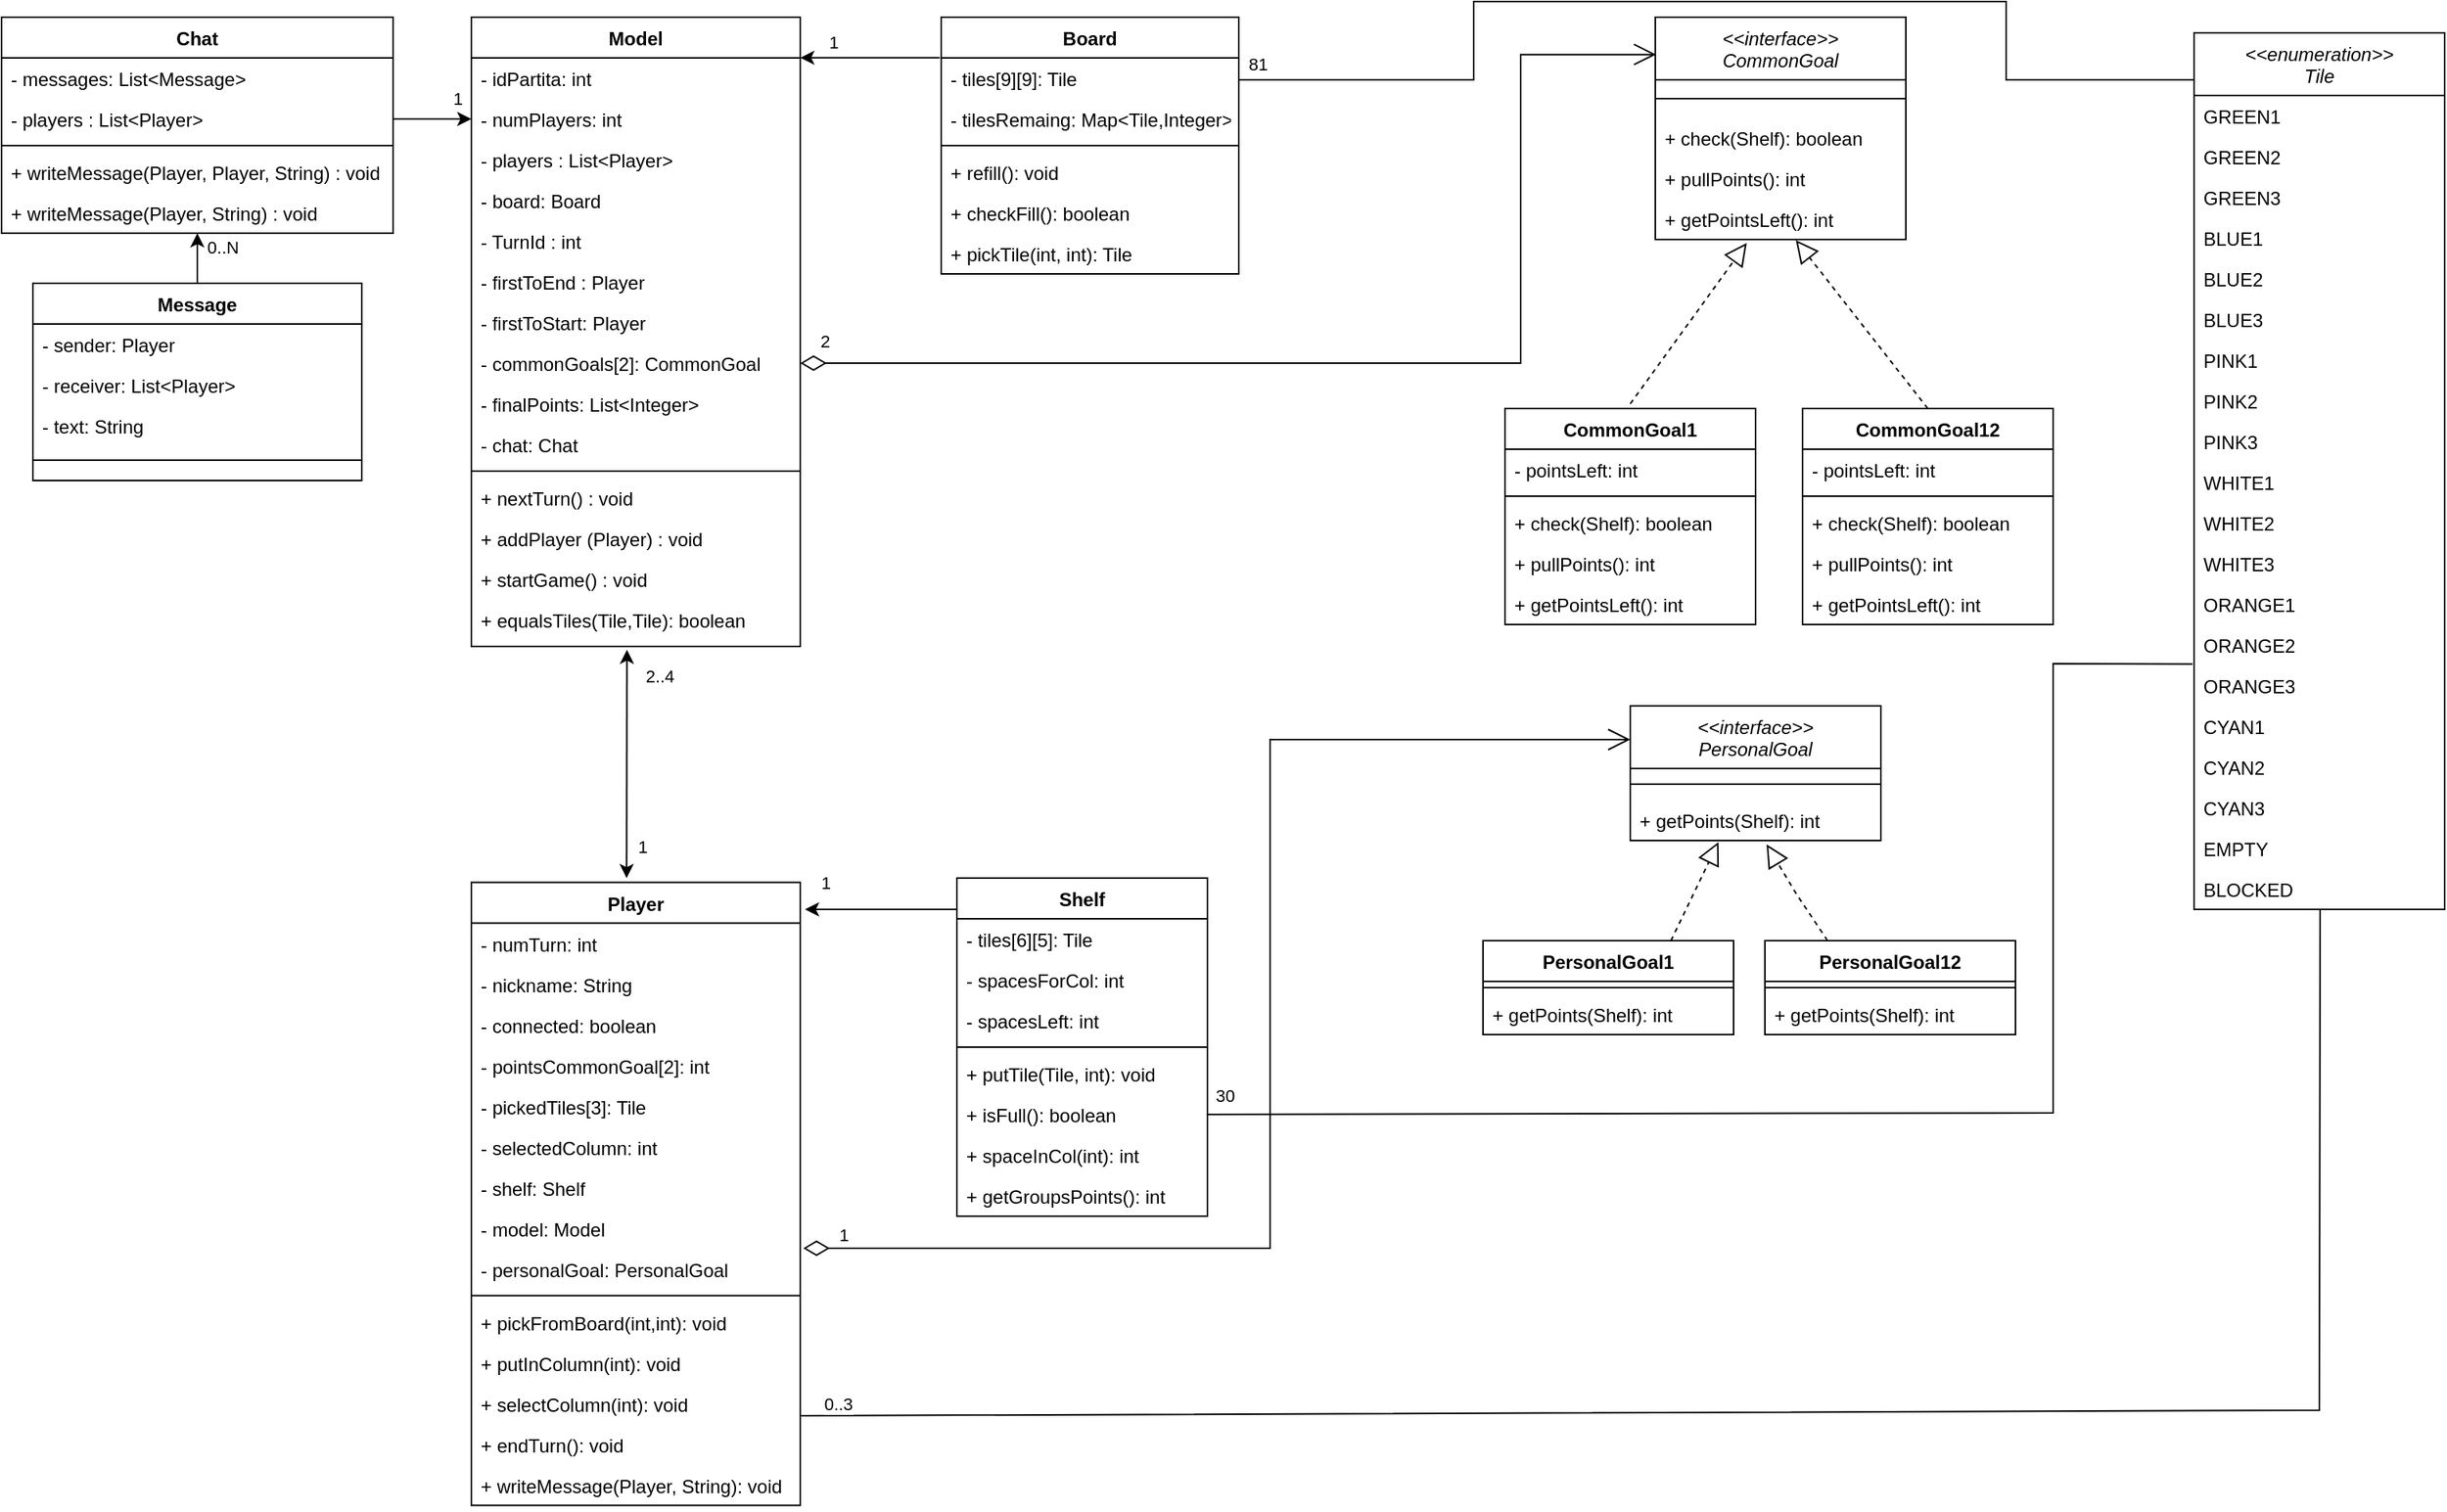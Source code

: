 <mxfile version="21.0.6" type="google"><diagram id="C5RBs43oDa-KdzZeNtuy" name="Page-1"><mxGraphModel grid="1" page="1" gridSize="10" guides="1" tooltips="1" connect="1" arrows="1" fold="1" pageScale="1" pageWidth="583" pageHeight="827" math="0" shadow="0"><root><mxCell id="WIyWlLk6GJQsqaUBKTNV-0"/><mxCell id="WIyWlLk6GJQsqaUBKTNV-1" parent="WIyWlLk6GJQsqaUBKTNV-0"/><mxCell id="UWJiNNdN70AS-o2rG8F8-38" value="Model" style="swimlane;fontStyle=1;align=center;verticalAlign=top;childLayout=stackLayout;horizontal=1;startSize=26;horizontalStack=0;resizeParent=1;resizeParentMax=0;resizeLast=0;collapsible=1;marginBottom=0;" vertex="1" parent="WIyWlLk6GJQsqaUBKTNV-1"><mxGeometry x="20" y="40" width="210" height="402" as="geometry"/></mxCell><mxCell id="18G3RsU9iTLbcf2INUXE-13" value="- idPartita: int" style="text;strokeColor=none;fillColor=none;align=left;verticalAlign=top;spacingLeft=4;spacingRight=4;overflow=hidden;rotatable=0;points=[[0,0.5],[1,0.5]];portConstraint=eastwest;" vertex="1" parent="UWJiNNdN70AS-o2rG8F8-38"><mxGeometry y="26" width="210" height="26" as="geometry"/></mxCell><mxCell id="lMX_KvVGxbXyDX82zufX-8" value="- numPlayers: int&#10;" style="text;strokeColor=none;fillColor=none;align=left;verticalAlign=top;spacingLeft=4;spacingRight=4;overflow=hidden;rotatable=0;points=[[0,0.5],[1,0.5]];portConstraint=eastwest;" vertex="1" parent="UWJiNNdN70AS-o2rG8F8-38"><mxGeometry y="52" width="210" height="26" as="geometry"/></mxCell><mxCell id="UWJiNNdN70AS-o2rG8F8-39" value="- players : List&lt;Player&gt;" style="text;strokeColor=none;fillColor=none;align=left;verticalAlign=top;spacingLeft=4;spacingRight=4;overflow=hidden;rotatable=0;points=[[0,0.5],[1,0.5]];portConstraint=eastwest;" vertex="1" parent="UWJiNNdN70AS-o2rG8F8-38"><mxGeometry y="78" width="210" height="26" as="geometry"/></mxCell><mxCell id="UWJiNNdN70AS-o2rG8F8-44" value="- board: Board" style="text;strokeColor=none;fillColor=none;align=left;verticalAlign=top;spacingLeft=4;spacingRight=4;overflow=hidden;rotatable=0;points=[[0,0.5],[1,0.5]];portConstraint=eastwest;" vertex="1" parent="UWJiNNdN70AS-o2rG8F8-38"><mxGeometry y="104" width="210" height="26" as="geometry"/></mxCell><mxCell id="lMX_KvVGxbXyDX82zufX-7" value="- TurnId : int" style="text;strokeColor=none;fillColor=none;align=left;verticalAlign=top;spacingLeft=4;spacingRight=4;overflow=hidden;rotatable=0;points=[[0,0.5],[1,0.5]];portConstraint=eastwest;" vertex="1" parent="UWJiNNdN70AS-o2rG8F8-38"><mxGeometry y="130" width="210" height="26" as="geometry"/></mxCell><mxCell id="UWJiNNdN70AS-o2rG8F8-47" value="- firstToEnd : Player" style="text;strokeColor=none;fillColor=none;align=left;verticalAlign=top;spacingLeft=4;spacingRight=4;overflow=hidden;rotatable=0;points=[[0,0.5],[1,0.5]];portConstraint=eastwest;" vertex="1" parent="UWJiNNdN70AS-o2rG8F8-38"><mxGeometry y="156" width="210" height="26" as="geometry"/></mxCell><mxCell id="lMX_KvVGxbXyDX82zufX-12" value="- firstToStart: Player" style="text;strokeColor=none;fillColor=none;align=left;verticalAlign=top;spacingLeft=4;spacingRight=4;overflow=hidden;rotatable=0;points=[[0,0.5],[1,0.5]];portConstraint=eastwest;" vertex="1" parent="UWJiNNdN70AS-o2rG8F8-38"><mxGeometry y="182" width="210" height="26" as="geometry"/></mxCell><mxCell id="UWJiNNdN70AS-o2rG8F8-45" value="- commonGoals[2]: CommonGoal" style="text;strokeColor=none;fillColor=none;align=left;verticalAlign=top;spacingLeft=4;spacingRight=4;overflow=hidden;rotatable=0;points=[[0,0.5],[1,0.5]];portConstraint=eastwest;" vertex="1" parent="UWJiNNdN70AS-o2rG8F8-38"><mxGeometry y="208" width="210" height="26" as="geometry"/></mxCell><mxCell id="UWJiNNdN70AS-o2rG8F8-46" value="- finalPoints: List&lt;Integer&gt;" style="text;strokeColor=none;fillColor=none;align=left;verticalAlign=top;spacingLeft=4;spacingRight=4;overflow=hidden;rotatable=0;points=[[0,0.5],[1,0.5]];portConstraint=eastwest;" vertex="1" parent="UWJiNNdN70AS-o2rG8F8-38"><mxGeometry y="234" width="210" height="26" as="geometry"/></mxCell><mxCell id="18G3RsU9iTLbcf2INUXE-4" value="- chat: Chat" style="text;strokeColor=none;fillColor=none;align=left;verticalAlign=top;spacingLeft=4;spacingRight=4;overflow=hidden;rotatable=0;points=[[0,0.5],[1,0.5]];portConstraint=eastwest;" vertex="1" parent="UWJiNNdN70AS-o2rG8F8-38"><mxGeometry y="260" width="210" height="26" as="geometry"/></mxCell><mxCell id="UWJiNNdN70AS-o2rG8F8-40" value="" style="line;strokeWidth=1;fillColor=none;align=left;verticalAlign=middle;spacingTop=-1;spacingLeft=3;spacingRight=3;rotatable=0;labelPosition=right;points=[];portConstraint=eastwest;strokeColor=inherit;" vertex="1" parent="UWJiNNdN70AS-o2rG8F8-38"><mxGeometry y="286" width="210" height="8" as="geometry"/></mxCell><mxCell id="lMX_KvVGxbXyDX82zufX-11" value="+ nextTurn() : void" style="text;strokeColor=none;fillColor=none;align=left;verticalAlign=top;spacingLeft=4;spacingRight=4;overflow=hidden;rotatable=0;points=[[0,0.5],[1,0.5]];portConstraint=eastwest;" vertex="1" parent="UWJiNNdN70AS-o2rG8F8-38"><mxGeometry y="294" width="210" height="26" as="geometry"/></mxCell><mxCell id="lMX_KvVGxbXyDX82zufX-13" value="+ addPlayer (Player) : void" style="text;strokeColor=none;fillColor=none;align=left;verticalAlign=top;spacingLeft=4;spacingRight=4;overflow=hidden;rotatable=0;points=[[0,0.5],[1,0.5]];portConstraint=eastwest;" vertex="1" parent="UWJiNNdN70AS-o2rG8F8-38"><mxGeometry y="320" width="210" height="26" as="geometry"/></mxCell><mxCell id="UWJiNNdN70AS-o2rG8F8-49" value="+ startGame() : void" style="text;strokeColor=none;fillColor=none;align=left;verticalAlign=top;spacingLeft=4;spacingRight=4;overflow=hidden;rotatable=0;points=[[0,0.5],[1,0.5]];portConstraint=eastwest;" vertex="1" parent="UWJiNNdN70AS-o2rG8F8-38"><mxGeometry y="346" width="210" height="26" as="geometry"/></mxCell><mxCell id="UWoFdpPRqKxkvHjYMAbd-14" value="+ equalsTiles(Tile,Tile): boolean" style="text;strokeColor=none;fillColor=none;align=left;verticalAlign=top;spacingLeft=4;spacingRight=4;overflow=hidden;rotatable=0;points=[[0,0.5],[1,0.5]];portConstraint=eastwest;" vertex="1" parent="UWJiNNdN70AS-o2rG8F8-38"><mxGeometry y="372" width="210" height="30" as="geometry"/></mxCell><mxCell id="UWJiNNdN70AS-o2rG8F8-50" value="&lt;&lt;interface&gt;&gt;&#10;CommonGoal" style="swimlane;fontStyle=2;align=center;verticalAlign=top;childLayout=stackLayout;horizontal=1;startSize=40;horizontalStack=0;resizeParent=1;resizeParentMax=0;resizeLast=0;collapsible=1;marginBottom=0;" vertex="1" parent="WIyWlLk6GJQsqaUBKTNV-1"><mxGeometry x="775.96" y="40" width="160" height="142" as="geometry"><mxRectangle x="240" y="20" width="110" height="40" as="alternateBounds"/></mxGeometry></mxCell><mxCell id="UWJiNNdN70AS-o2rG8F8-52" value="" style="line;strokeWidth=1;fillColor=none;align=left;verticalAlign=middle;spacingTop=-1;spacingLeft=3;spacingRight=3;rotatable=0;labelPosition=right;points=[];portConstraint=eastwest;strokeColor=inherit;" vertex="1" parent="UWJiNNdN70AS-o2rG8F8-50"><mxGeometry y="40" width="160" height="24" as="geometry"/></mxCell><mxCell id="UWJiNNdN70AS-o2rG8F8-53" value="+ check(Shelf): boolean" style="text;strokeColor=none;fillColor=none;align=left;verticalAlign=top;spacingLeft=4;spacingRight=4;overflow=hidden;rotatable=0;points=[[0,0.5],[1,0.5]];portConstraint=eastwest;" vertex="1" parent="UWJiNNdN70AS-o2rG8F8-50"><mxGeometry y="64" width="160" height="26" as="geometry"/></mxCell><mxCell id="UWoFdpPRqKxkvHjYMAbd-9" value="+ pullPoints(): int " style="text;strokeColor=none;fillColor=none;align=left;verticalAlign=top;spacingLeft=4;spacingRight=4;overflow=hidden;rotatable=0;points=[[0,0.5],[1,0.5]];portConstraint=eastwest;" vertex="1" parent="UWJiNNdN70AS-o2rG8F8-50"><mxGeometry y="90" width="160" height="26" as="geometry"/></mxCell><mxCell id="UWJiNNdN70AS-o2rG8F8-65" value="+ getPointsLeft(): int " style="text;strokeColor=none;fillColor=none;align=left;verticalAlign=top;spacingLeft=4;spacingRight=4;overflow=hidden;rotatable=0;points=[[0,0.5],[1,0.5]];portConstraint=eastwest;" vertex="1" parent="UWJiNNdN70AS-o2rG8F8-50"><mxGeometry y="116" width="160" height="26" as="geometry"/></mxCell><mxCell id="UWJiNNdN70AS-o2rG8F8-67" value="Board" style="swimlane;fontStyle=1;align=center;verticalAlign=top;childLayout=stackLayout;horizontal=1;startSize=26;horizontalStack=0;resizeParent=1;resizeParentMax=0;resizeLast=0;collapsible=1;marginBottom=0;" vertex="1" parent="WIyWlLk6GJQsqaUBKTNV-1"><mxGeometry x="320" y="40" width="190" height="164" as="geometry"/></mxCell><mxCell id="UWJiNNdN70AS-o2rG8F8-68" value="- tiles[9][9]: Tile" style="text;strokeColor=none;fillColor=none;align=left;verticalAlign=top;spacingLeft=4;spacingRight=4;overflow=hidden;rotatable=0;points=[[0,0.5],[1,0.5]];portConstraint=eastwest;" vertex="1" parent="UWJiNNdN70AS-o2rG8F8-67"><mxGeometry y="26" width="190" height="26" as="geometry"/></mxCell><mxCell id="UWJiNNdN70AS-o2rG8F8-71" value="- tilesRemaing: Map&lt;Tile,Integer&gt;" style="text;strokeColor=none;fillColor=none;align=left;verticalAlign=top;spacingLeft=4;spacingRight=4;overflow=hidden;rotatable=0;points=[[0,0.5],[1,0.5]];portConstraint=eastwest;" vertex="1" parent="UWJiNNdN70AS-o2rG8F8-67"><mxGeometry y="52" width="190" height="26" as="geometry"/></mxCell><mxCell id="UWJiNNdN70AS-o2rG8F8-69" value="" style="line;strokeWidth=1;fillColor=none;align=left;verticalAlign=middle;spacingTop=-1;spacingLeft=3;spacingRight=3;rotatable=0;labelPosition=right;points=[];portConstraint=eastwest;strokeColor=inherit;" vertex="1" parent="UWJiNNdN70AS-o2rG8F8-67"><mxGeometry y="78" width="190" height="8" as="geometry"/></mxCell><mxCell id="UWJiNNdN70AS-o2rG8F8-70" value="+ refill(): void" style="text;strokeColor=none;fillColor=none;align=left;verticalAlign=top;spacingLeft=4;spacingRight=4;overflow=hidden;rotatable=0;points=[[0,0.5],[1,0.5]];portConstraint=eastwest;" vertex="1" parent="UWJiNNdN70AS-o2rG8F8-67"><mxGeometry y="86" width="190" height="26" as="geometry"/></mxCell><mxCell id="UWJiNNdN70AS-o2rG8F8-72" value="+ checkFill(): boolean" style="text;strokeColor=none;fillColor=none;align=left;verticalAlign=top;spacingLeft=4;spacingRight=4;overflow=hidden;rotatable=0;points=[[0,0.5],[1,0.5]];portConstraint=eastwest;" vertex="1" parent="UWJiNNdN70AS-o2rG8F8-67"><mxGeometry y="112" width="190" height="26" as="geometry"/></mxCell><mxCell id="UWJiNNdN70AS-o2rG8F8-74" value="+ pickTile(int, int): Tile" style="text;strokeColor=none;fillColor=none;align=left;verticalAlign=top;spacingLeft=4;spacingRight=4;overflow=hidden;rotatable=0;points=[[0,0.5],[1,0.5]];portConstraint=eastwest;" vertex="1" parent="UWJiNNdN70AS-o2rG8F8-67"><mxGeometry y="138" width="190" height="26" as="geometry"/></mxCell><mxCell id="UWJiNNdN70AS-o2rG8F8-76" value="Shelf" style="swimlane;fontStyle=1;align=center;verticalAlign=top;childLayout=stackLayout;horizontal=1;startSize=26;horizontalStack=0;resizeParent=1;resizeParentMax=0;resizeLast=0;collapsible=1;marginBottom=0;" vertex="1" parent="WIyWlLk6GJQsqaUBKTNV-1"><mxGeometry x="330" y="590" width="160" height="216" as="geometry"/></mxCell><mxCell id="UWJiNNdN70AS-o2rG8F8-77" value="- tiles[6][5]: Tile" style="text;strokeColor=none;fillColor=none;align=left;verticalAlign=top;spacingLeft=4;spacingRight=4;overflow=hidden;rotatable=0;points=[[0,0.5],[1,0.5]];portConstraint=eastwest;" vertex="1" parent="UWJiNNdN70AS-o2rG8F8-76"><mxGeometry y="26" width="160" height="26" as="geometry"/></mxCell><mxCell id="UWJiNNdN70AS-o2rG8F8-78" value="- spacesForCol: int" style="text;strokeColor=none;fillColor=none;align=left;verticalAlign=top;spacingLeft=4;spacingRight=4;overflow=hidden;rotatable=0;points=[[0,0.5],[1,0.5]];portConstraint=eastwest;" vertex="1" parent="UWJiNNdN70AS-o2rG8F8-76"><mxGeometry y="52" width="160" height="26" as="geometry"/></mxCell><mxCell id="UWJiNNdN70AS-o2rG8F8-84" value="- spacesLeft: int" style="text;strokeColor=none;fillColor=none;align=left;verticalAlign=top;spacingLeft=4;spacingRight=4;overflow=hidden;rotatable=0;points=[[0,0.5],[1,0.5]];portConstraint=eastwest;" vertex="1" parent="UWJiNNdN70AS-o2rG8F8-76"><mxGeometry y="78" width="160" height="26" as="geometry"/></mxCell><mxCell id="UWJiNNdN70AS-o2rG8F8-79" value="" style="line;strokeWidth=1;fillColor=none;align=left;verticalAlign=middle;spacingTop=-1;spacingLeft=3;spacingRight=3;rotatable=0;labelPosition=right;points=[];portConstraint=eastwest;strokeColor=inherit;" vertex="1" parent="UWJiNNdN70AS-o2rG8F8-76"><mxGeometry y="104" width="160" height="8" as="geometry"/></mxCell><mxCell id="UWJiNNdN70AS-o2rG8F8-80" value="+ putTile(Tile, int): void" style="text;strokeColor=none;fillColor=none;align=left;verticalAlign=top;spacingLeft=4;spacingRight=4;overflow=hidden;rotatable=0;points=[[0,0.5],[1,0.5]];portConstraint=eastwest;" vertex="1" parent="UWJiNNdN70AS-o2rG8F8-76"><mxGeometry y="112" width="160" height="26" as="geometry"/></mxCell><mxCell id="UWJiNNdN70AS-o2rG8F8-81" value="+ isFull(): boolean" style="text;strokeColor=none;fillColor=none;align=left;verticalAlign=top;spacingLeft=4;spacingRight=4;overflow=hidden;rotatable=0;points=[[0,0.5],[1,0.5]];portConstraint=eastwest;" vertex="1" parent="UWJiNNdN70AS-o2rG8F8-76"><mxGeometry y="138" width="160" height="26" as="geometry"/></mxCell><mxCell id="UWJiNNdN70AS-o2rG8F8-87" value="+ spaceInCol(int): int" style="text;strokeColor=none;fillColor=none;align=left;verticalAlign=top;spacingLeft=4;spacingRight=4;overflow=hidden;rotatable=0;points=[[0,0.5],[1,0.5]];portConstraint=eastwest;" vertex="1" parent="UWJiNNdN70AS-o2rG8F8-76"><mxGeometry y="164" width="160" height="26" as="geometry"/></mxCell><mxCell id="UWJiNNdN70AS-o2rG8F8-82" value="+ getGroupsPoints(): int" style="text;strokeColor=none;fillColor=none;align=left;verticalAlign=top;spacingLeft=4;spacingRight=4;overflow=hidden;rotatable=0;points=[[0,0.5],[1,0.5]];portConstraint=eastwest;" vertex="1" parent="UWJiNNdN70AS-o2rG8F8-76"><mxGeometry y="190" width="160" height="26" as="geometry"/></mxCell><mxCell id="UWJiNNdN70AS-o2rG8F8-106" value="Player" style="swimlane;fontStyle=1;align=center;verticalAlign=top;childLayout=stackLayout;horizontal=1;startSize=26;horizontalStack=0;resizeParent=1;resizeParentMax=0;resizeLast=0;collapsible=1;marginBottom=0;" vertex="1" parent="WIyWlLk6GJQsqaUBKTNV-1"><mxGeometry x="20" y="592.79" width="210" height="398" as="geometry"/></mxCell><mxCell id="n52JwKGJ7v8ZPUmFyjg8-0" value="- numTurn: int" style="text;strokeColor=none;fillColor=none;align=left;verticalAlign=top;spacingLeft=4;spacingRight=4;overflow=hidden;rotatable=0;points=[[0,0.5],[1,0.5]];portConstraint=eastwest;" vertex="1" parent="UWJiNNdN70AS-o2rG8F8-106"><mxGeometry y="26" width="210" height="26" as="geometry"/></mxCell><mxCell id="18G3RsU9iTLbcf2INUXE-14" value="- nickname: String&#10;" style="text;strokeColor=none;fillColor=none;align=left;verticalAlign=top;spacingLeft=4;spacingRight=4;overflow=hidden;rotatable=0;points=[[0,0.5],[1,0.5]];portConstraint=eastwest;" vertex="1" parent="UWJiNNdN70AS-o2rG8F8-106"><mxGeometry y="52" width="210" height="26" as="geometry"/></mxCell><mxCell id="n52JwKGJ7v8ZPUmFyjg8-1" value="- connected: boolean" style="text;strokeColor=none;fillColor=none;align=left;verticalAlign=top;spacingLeft=4;spacingRight=4;overflow=hidden;rotatable=0;points=[[0,0.5],[1,0.5]];portConstraint=eastwest;" vertex="1" parent="UWJiNNdN70AS-o2rG8F8-106"><mxGeometry y="78" width="210" height="26" as="geometry"/></mxCell><mxCell id="n52JwKGJ7v8ZPUmFyjg8-2" value="- pointsCommonGoal[2]: int" style="text;strokeColor=none;fillColor=none;align=left;verticalAlign=top;spacingLeft=4;spacingRight=4;overflow=hidden;rotatable=0;points=[[0,0.5],[1,0.5]];portConstraint=eastwest;" vertex="1" parent="UWJiNNdN70AS-o2rG8F8-106"><mxGeometry y="104" width="210" height="26" as="geometry"/></mxCell><mxCell id="n52JwKGJ7v8ZPUmFyjg8-3" value="- pickedTiles[3]: Tile" style="text;strokeColor=none;fillColor=none;align=left;verticalAlign=top;spacingLeft=4;spacingRight=4;overflow=hidden;rotatable=0;points=[[0,0.5],[1,0.5]];portConstraint=eastwest;" vertex="1" parent="UWJiNNdN70AS-o2rG8F8-106"><mxGeometry y="130" width="210" height="26" as="geometry"/></mxCell><mxCell id="n52JwKGJ7v8ZPUmFyjg8-4" value="- selectedColumn: int" style="text;strokeColor=none;fillColor=none;align=left;verticalAlign=top;spacingLeft=4;spacingRight=4;overflow=hidden;rotatable=0;points=[[0,0.5],[1,0.5]];portConstraint=eastwest;" vertex="1" parent="UWJiNNdN70AS-o2rG8F8-106"><mxGeometry y="156" width="210" height="26" as="geometry"/></mxCell><mxCell id="n52JwKGJ7v8ZPUmFyjg8-5" value="- shelf: Shelf" style="text;strokeColor=none;fillColor=none;align=left;verticalAlign=top;spacingLeft=4;spacingRight=4;overflow=hidden;rotatable=0;points=[[0,0.5],[1,0.5]];portConstraint=eastwest;" vertex="1" parent="UWJiNNdN70AS-o2rG8F8-106"><mxGeometry y="182" width="210" height="26" as="geometry"/></mxCell><mxCell id="n52JwKGJ7v8ZPUmFyjg8-6" value="- model: Model" style="text;strokeColor=none;fillColor=none;align=left;verticalAlign=top;spacingLeft=4;spacingRight=4;overflow=hidden;rotatable=0;points=[[0,0.5],[1,0.5]];portConstraint=eastwest;" vertex="1" parent="UWJiNNdN70AS-o2rG8F8-106"><mxGeometry y="208" width="210" height="26" as="geometry"/></mxCell><mxCell id="UWJiNNdN70AS-o2rG8F8-108" value="- personalGoal: PersonalGoal&#10;" style="text;strokeColor=none;fillColor=none;align=left;verticalAlign=top;spacingLeft=4;spacingRight=4;overflow=hidden;rotatable=0;points=[[0,0.5],[1,0.5]];portConstraint=eastwest;" vertex="1" parent="UWJiNNdN70AS-o2rG8F8-106"><mxGeometry y="234" width="210" height="26" as="geometry"/></mxCell><mxCell id="UWJiNNdN70AS-o2rG8F8-110" value="" style="line;strokeWidth=1;fillColor=none;align=left;verticalAlign=middle;spacingTop=-1;spacingLeft=3;spacingRight=3;rotatable=0;labelPosition=right;points=[];portConstraint=eastwest;strokeColor=inherit;" vertex="1" parent="UWJiNNdN70AS-o2rG8F8-106"><mxGeometry y="260" width="210" height="8" as="geometry"/></mxCell><mxCell id="UWJiNNdN70AS-o2rG8F8-111" value="+ pickFromBoard(int,int): void" style="text;strokeColor=none;fillColor=none;align=left;verticalAlign=top;spacingLeft=4;spacingRight=4;overflow=hidden;rotatable=0;points=[[0,0.5],[1,0.5]];portConstraint=eastwest;" vertex="1" parent="UWJiNNdN70AS-o2rG8F8-106"><mxGeometry y="268" width="210" height="26" as="geometry"/></mxCell><mxCell id="n52JwKGJ7v8ZPUmFyjg8-8" value="+ putInColumn(int): void&#10;" style="text;strokeColor=none;fillColor=none;align=left;verticalAlign=top;spacingLeft=4;spacingRight=4;overflow=hidden;rotatable=0;points=[[0,0.5],[1,0.5]];portConstraint=eastwest;" vertex="1" parent="UWJiNNdN70AS-o2rG8F8-106"><mxGeometry y="294" width="210" height="26" as="geometry"/></mxCell><mxCell id="n52JwKGJ7v8ZPUmFyjg8-7" value="+ selectColumn(int): void" style="text;strokeColor=none;fillColor=none;align=left;verticalAlign=top;spacingLeft=4;spacingRight=4;overflow=hidden;rotatable=0;points=[[0,0.5],[1,0.5]];portConstraint=eastwest;" vertex="1" parent="UWJiNNdN70AS-o2rG8F8-106"><mxGeometry y="320" width="210" height="26" as="geometry"/></mxCell><mxCell id="UWJiNNdN70AS-o2rG8F8-115" value="+ endTurn(): void" style="text;strokeColor=none;fillColor=none;align=left;verticalAlign=top;spacingLeft=4;spacingRight=4;overflow=hidden;rotatable=0;points=[[0,0.5],[1,0.5]];portConstraint=eastwest;" vertex="1" parent="UWJiNNdN70AS-o2rG8F8-106"><mxGeometry y="346" width="210" height="26" as="geometry"/></mxCell><mxCell id="2C6BPWu4GYxqdApXP_pu-28" value="+ writeMessage(Player, String): void" style="text;strokeColor=none;fillColor=none;align=left;verticalAlign=top;spacingLeft=4;spacingRight=4;overflow=hidden;rotatable=0;points=[[0,0.5],[1,0.5]];portConstraint=eastwest;" vertex="1" parent="UWJiNNdN70AS-o2rG8F8-106"><mxGeometry y="372" width="210" height="26" as="geometry"/></mxCell><mxCell id="lMX_KvVGxbXyDX82zufX-1" style="edgeStyle=orthogonalEdgeStyle;rounded=0;orthogonalLoop=1;jettySize=auto;html=1;" edge="1" parent="WIyWlLk6GJQsqaUBKTNV-1"><mxGeometry relative="1" as="geometry"><mxPoint x="350" y="370" as="targetPoint"/></mxGeometry></mxCell><mxCell id="UWoFdpPRqKxkvHjYMAbd-2" value="" style="endArrow=classic;html=1;rounded=0;" edge="1" parent="WIyWlLk6GJQsqaUBKTNV-1"><mxGeometry width="50" height="50" relative="1" as="geometry"><mxPoint x="330" y="610" as="sourcePoint"/><mxPoint x="233" y="610" as="targetPoint"/></mxGeometry></mxCell><mxCell id="2C6BPWu4GYxqdApXP_pu-6" value="1" style="edgeLabel;html=1;align=center;verticalAlign=middle;resizable=0;points=[];" connectable="0" vertex="1" parent="UWoFdpPRqKxkvHjYMAbd-2"><mxGeometry x="0.532" relative="1" as="geometry"><mxPoint x="-10" y="-17" as="offset"/></mxGeometry></mxCell><mxCell id="87p7kC-ZwNPXHFNO4gki-22" value="CommonGoal12" style="swimlane;fontStyle=1;align=center;verticalAlign=top;childLayout=stackLayout;horizontal=1;startSize=26;horizontalStack=0;resizeParent=1;resizeParentMax=0;resizeLast=0;collapsible=1;marginBottom=0;" vertex="1" parent="WIyWlLk6GJQsqaUBKTNV-1"><mxGeometry x="870" y="290" width="160" height="138" as="geometry"/></mxCell><mxCell id="87p7kC-ZwNPXHFNO4gki-41" value="- pointsLeft: int" style="text;strokeColor=none;fillColor=none;align=left;verticalAlign=top;spacingLeft=4;spacingRight=4;overflow=hidden;rotatable=0;points=[[0,0.5],[1,0.5]];portConstraint=eastwest;" vertex="1" parent="87p7kC-ZwNPXHFNO4gki-22"><mxGeometry y="26" width="160" height="26" as="geometry"/></mxCell><mxCell id="87p7kC-ZwNPXHFNO4gki-23" value="" style="line;strokeWidth=1;fillColor=none;align=left;verticalAlign=middle;spacingTop=-1;spacingLeft=3;spacingRight=3;rotatable=0;labelPosition=right;points=[];portConstraint=eastwest;strokeColor=inherit;" vertex="1" parent="87p7kC-ZwNPXHFNO4gki-22"><mxGeometry y="52" width="160" height="8" as="geometry"/></mxCell><mxCell id="UWoFdpPRqKxkvHjYMAbd-12" value="+ check(Shelf): boolean" style="text;strokeColor=none;fillColor=none;align=left;verticalAlign=top;spacingLeft=4;spacingRight=4;overflow=hidden;rotatable=0;points=[[0,0.5],[1,0.5]];portConstraint=eastwest;" vertex="1" parent="87p7kC-ZwNPXHFNO4gki-22"><mxGeometry y="60" width="160" height="26" as="geometry"/></mxCell><mxCell id="87p7kC-ZwNPXHFNO4gki-37" value="+ pullPoints(): int&amp;nbsp;" style="text;strokeColor=none;fillColor=none;align=left;verticalAlign=top;spacingLeft=4;spacingRight=4;overflow=hidden;rotatable=0;points=[[0,0.5],[1,0.5]];portConstraint=eastwest;whiteSpace=wrap;html=1;" vertex="1" parent="87p7kC-ZwNPXHFNO4gki-22"><mxGeometry y="86" width="160" height="26" as="geometry"/></mxCell><mxCell id="UWoFdpPRqKxkvHjYMAbd-13" value="+ getPointsLeft(): int " style="text;strokeColor=none;fillColor=none;align=left;verticalAlign=top;spacingLeft=4;spacingRight=4;overflow=hidden;rotatable=0;points=[[0,0.5],[1,0.5]];portConstraint=eastwest;" vertex="1" parent="87p7kC-ZwNPXHFNO4gki-22"><mxGeometry y="112" width="160" height="26" as="geometry"/></mxCell><mxCell id="UWoFdpPRqKxkvHjYMAbd-3" value="" style="endArrow=classic;startArrow=classic;html=1;rounded=0;exitX=0.472;exitY=-0.007;exitDx=0;exitDy=0;exitPerimeter=0;entryX=0.473;entryY=1.07;entryDx=0;entryDy=0;entryPerimeter=0;" edge="1" parent="WIyWlLk6GJQsqaUBKTNV-1" source="UWJiNNdN70AS-o2rG8F8-106" target="UWoFdpPRqKxkvHjYMAbd-14"><mxGeometry width="50" height="50" relative="1" as="geometry"><mxPoint x="230" y="390" as="sourcePoint"/><mxPoint x="50" y="440" as="targetPoint"/><Array as="points"/></mxGeometry></mxCell><mxCell id="2C6BPWu4GYxqdApXP_pu-4" value="2..4" style="edgeLabel;html=1;align=center;verticalAlign=middle;resizable=0;points=[];" connectable="0" vertex="1" parent="UWoFdpPRqKxkvHjYMAbd-3"><mxGeometry x="0.298" y="1" relative="1" as="geometry"><mxPoint x="21" y="-35" as="offset"/></mxGeometry></mxCell><mxCell id="2C6BPWu4GYxqdApXP_pu-5" value="1" style="edgeLabel;html=1;align=center;verticalAlign=middle;resizable=0;points=[];" connectable="0" vertex="1" parent="UWoFdpPRqKxkvHjYMAbd-3"><mxGeometry x="-0.03" relative="1" as="geometry"><mxPoint x="10" y="51" as="offset"/></mxGeometry></mxCell><mxCell id="87p7kC-ZwNPXHFNO4gki-26" value="" style="endArrow=block;dashed=1;endFill=0;endSize=12;html=1;rounded=0;entryX=0.561;entryY=1.015;entryDx=0;entryDy=0;entryPerimeter=0;exitX=0.5;exitY=0;exitDx=0;exitDy=0;" edge="1" parent="WIyWlLk6GJQsqaUBKTNV-1" source="87p7kC-ZwNPXHFNO4gki-22" target="UWJiNNdN70AS-o2rG8F8-65"><mxGeometry width="160" relative="1" as="geometry"><mxPoint x="1235.96" y="67" as="sourcePoint"/><mxPoint x="881.24" y="184.392" as="targetPoint"/><Array as="points"/></mxGeometry></mxCell><mxCell id="87p7kC-ZwNPXHFNO4gki-27" value="" style="endArrow=block;dashed=1;endFill=0;endSize=12;html=1;rounded=0;entryX=0.365;entryY=1.086;entryDx=0;entryDy=0;entryPerimeter=0;" edge="1" parent="WIyWlLk6GJQsqaUBKTNV-1" target="UWJiNNdN70AS-o2rG8F8-65"><mxGeometry width="160" relative="1" as="geometry"><mxPoint x="760" y="287" as="sourcePoint"/><mxPoint x="825.96" y="217" as="targetPoint"/><Array as="points"/></mxGeometry></mxCell><mxCell id="UWoFdpPRqKxkvHjYMAbd-7" value="" style="endArrow=classic;html=1;rounded=0;exitX=-0.005;exitY=-0.003;exitDx=0;exitDy=0;exitPerimeter=0;entryX=1;entryY=-0.003;entryDx=0;entryDy=0;entryPerimeter=0;" edge="1" parent="WIyWlLk6GJQsqaUBKTNV-1" source="UWJiNNdN70AS-o2rG8F8-68" target="18G3RsU9iTLbcf2INUXE-13"><mxGeometry width="50" height="50" relative="1" as="geometry"><mxPoint x="320" y="30" as="sourcePoint"/><mxPoint x="240" y="40" as="targetPoint"/></mxGeometry></mxCell><mxCell id="2C6BPWu4GYxqdApXP_pu-0" value="1" style="edgeLabel;html=1;align=center;verticalAlign=middle;resizable=0;points=[];" connectable="0" vertex="1" parent="UWoFdpPRqKxkvHjYMAbd-7"><mxGeometry x="-0.2" y="-4" relative="1" as="geometry"><mxPoint x="-33" y="-6" as="offset"/></mxGeometry></mxCell><mxCell id="87p7kC-ZwNPXHFNO4gki-38" value="CommonGoal1" style="swimlane;fontStyle=1;align=center;verticalAlign=top;childLayout=stackLayout;horizontal=1;startSize=26;horizontalStack=0;resizeParent=1;resizeParentMax=0;resizeLast=0;collapsible=1;marginBottom=0;" vertex="1" parent="WIyWlLk6GJQsqaUBKTNV-1"><mxGeometry x="680" y="290" width="160" height="138" as="geometry"/></mxCell><mxCell id="87p7kC-ZwNPXHFNO4gki-42" value="- pointsLeft: int" style="text;strokeColor=none;fillColor=none;align=left;verticalAlign=top;spacingLeft=4;spacingRight=4;overflow=hidden;rotatable=0;points=[[0,0.5],[1,0.5]];portConstraint=eastwest;" vertex="1" parent="87p7kC-ZwNPXHFNO4gki-38"><mxGeometry y="26" width="160" height="26" as="geometry"/></mxCell><mxCell id="87p7kC-ZwNPXHFNO4gki-39" value="" style="line;strokeWidth=1;fillColor=none;align=left;verticalAlign=middle;spacingTop=-1;spacingLeft=3;spacingRight=3;rotatable=0;labelPosition=right;points=[];portConstraint=eastwest;strokeColor=inherit;" vertex="1" parent="87p7kC-ZwNPXHFNO4gki-38"><mxGeometry y="52" width="160" height="8" as="geometry"/></mxCell><mxCell id="UWoFdpPRqKxkvHjYMAbd-10" value="+ check(Shelf): boolean" style="text;strokeColor=none;fillColor=none;align=left;verticalAlign=top;spacingLeft=4;spacingRight=4;overflow=hidden;rotatable=0;points=[[0,0.5],[1,0.5]];portConstraint=eastwest;" vertex="1" parent="87p7kC-ZwNPXHFNO4gki-38"><mxGeometry y="60" width="160" height="26" as="geometry"/></mxCell><mxCell id="87p7kC-ZwNPXHFNO4gki-40" value="+ pullPoints(): int&amp;nbsp;" style="text;strokeColor=none;fillColor=none;align=left;verticalAlign=top;spacingLeft=4;spacingRight=4;overflow=hidden;rotatable=0;points=[[0,0.5],[1,0.5]];portConstraint=eastwest;whiteSpace=wrap;html=1;" vertex="1" parent="87p7kC-ZwNPXHFNO4gki-38"><mxGeometry y="86" width="160" height="26" as="geometry"/></mxCell><mxCell id="UWoFdpPRqKxkvHjYMAbd-11" value="+ getPointsLeft(): int " style="text;strokeColor=none;fillColor=none;align=left;verticalAlign=top;spacingLeft=4;spacingRight=4;overflow=hidden;rotatable=0;points=[[0,0.5],[1,0.5]];portConstraint=eastwest;" vertex="1" parent="87p7kC-ZwNPXHFNO4gki-38"><mxGeometry y="112" width="160" height="26" as="geometry"/></mxCell><mxCell id="87p7kC-ZwNPXHFNO4gki-43" value="PersonalGoal1" style="swimlane;fontStyle=1;align=center;verticalAlign=top;childLayout=stackLayout;horizontal=1;startSize=26;horizontalStack=0;resizeParent=1;resizeParentMax=0;resizeLast=0;collapsible=1;marginBottom=0;" vertex="1" parent="WIyWlLk6GJQsqaUBKTNV-1"><mxGeometry x="665.96" y="630" width="160" height="60" as="geometry"/></mxCell><mxCell id="87p7kC-ZwNPXHFNO4gki-44" value="" style="line;strokeWidth=1;fillColor=none;align=left;verticalAlign=middle;spacingTop=-1;spacingLeft=3;spacingRight=3;rotatable=0;labelPosition=right;points=[];portConstraint=eastwest;strokeColor=inherit;" vertex="1" parent="87p7kC-ZwNPXHFNO4gki-43"><mxGeometry y="26" width="160" height="8" as="geometry"/></mxCell><mxCell id="87p7kC-ZwNPXHFNO4gki-45" value="+ getPoints(Shelf): int" style="text;strokeColor=none;fillColor=none;align=left;verticalAlign=top;spacingLeft=4;spacingRight=4;overflow=hidden;rotatable=0;points=[[0,0.5],[1,0.5]];portConstraint=eastwest;" vertex="1" parent="87p7kC-ZwNPXHFNO4gki-43"><mxGeometry y="34" width="160" height="26" as="geometry"/></mxCell><mxCell id="87p7kC-ZwNPXHFNO4gki-46" value="&lt;&lt;interface&gt;&gt;&#10;PersonalGoal" style="swimlane;fontStyle=2;align=center;verticalAlign=top;childLayout=stackLayout;horizontal=1;startSize=40;horizontalStack=0;resizeParent=1;resizeParentMax=0;resizeLast=0;collapsible=1;marginBottom=0;" vertex="1" parent="WIyWlLk6GJQsqaUBKTNV-1"><mxGeometry x="760" y="480" width="160" height="86" as="geometry"><mxRectangle x="240" y="20" width="110" height="40" as="alternateBounds"/></mxGeometry></mxCell><mxCell id="87p7kC-ZwNPXHFNO4gki-47" value="" style="line;strokeWidth=1;fillColor=none;align=left;verticalAlign=middle;spacingTop=-1;spacingLeft=3;spacingRight=3;rotatable=0;labelPosition=right;points=[];portConstraint=eastwest;strokeColor=inherit;" vertex="1" parent="87p7kC-ZwNPXHFNO4gki-46"><mxGeometry y="40" width="160" height="20" as="geometry"/></mxCell><mxCell id="87p7kC-ZwNPXHFNO4gki-48" value="+ getPoints(Shelf): int " style="text;strokeColor=none;fillColor=none;align=left;verticalAlign=top;spacingLeft=4;spacingRight=4;overflow=hidden;rotatable=0;points=[[0,0.5],[1,0.5]];portConstraint=eastwest;" vertex="1" parent="87p7kC-ZwNPXHFNO4gki-46"><mxGeometry y="60" width="160" height="26" as="geometry"/></mxCell><mxCell id="87p7kC-ZwNPXHFNO4gki-49" value="" style="endArrow=block;dashed=1;endFill=0;endSize=12;html=1;rounded=0;entryX=0.352;entryY=1.038;entryDx=0;entryDy=0;entryPerimeter=0;exitX=0.75;exitY=0;exitDx=0;exitDy=0;" edge="1" parent="WIyWlLk6GJQsqaUBKTNV-1" source="87p7kC-ZwNPXHFNO4gki-43" target="87p7kC-ZwNPXHFNO4gki-48"><mxGeometry width="160" relative="1" as="geometry"><mxPoint x="795.96" y="650" as="sourcePoint"/><mxPoint x="825.96" y="600" as="targetPoint"/></mxGeometry></mxCell><mxCell id="87p7kC-ZwNPXHFNO4gki-50" value="PersonalGoal12" style="swimlane;fontStyle=1;align=center;verticalAlign=top;childLayout=stackLayout;horizontal=1;startSize=26;horizontalStack=0;resizeParent=1;resizeParentMax=0;resizeLast=0;collapsible=1;marginBottom=0;" vertex="1" parent="WIyWlLk6GJQsqaUBKTNV-1"><mxGeometry x="845.96" y="630" width="160" height="60" as="geometry"/></mxCell><mxCell id="87p7kC-ZwNPXHFNO4gki-51" value="" style="line;strokeWidth=1;fillColor=none;align=left;verticalAlign=middle;spacingTop=-1;spacingLeft=3;spacingRight=3;rotatable=0;labelPosition=right;points=[];portConstraint=eastwest;strokeColor=inherit;" vertex="1" parent="87p7kC-ZwNPXHFNO4gki-50"><mxGeometry y="26" width="160" height="8" as="geometry"/></mxCell><mxCell id="87p7kC-ZwNPXHFNO4gki-52" value="+ getPoints(Shelf): int" style="text;strokeColor=none;fillColor=none;align=left;verticalAlign=top;spacingLeft=4;spacingRight=4;overflow=hidden;rotatable=0;points=[[0,0.5],[1,0.5]];portConstraint=eastwest;" vertex="1" parent="87p7kC-ZwNPXHFNO4gki-50"><mxGeometry y="34" width="160" height="26" as="geometry"/></mxCell><mxCell id="87p7kC-ZwNPXHFNO4gki-53" value="" style="endArrow=block;dashed=1;endFill=0;endSize=12;html=1;rounded=0;entryX=0.544;entryY=1.097;entryDx=0;entryDy=0;entryPerimeter=0;exitX=0.25;exitY=0;exitDx=0;exitDy=0;" edge="1" parent="WIyWlLk6GJQsqaUBKTNV-1" source="87p7kC-ZwNPXHFNO4gki-50" target="87p7kC-ZwNPXHFNO4gki-48"><mxGeometry width="160" relative="1" as="geometry"><mxPoint x="675.96" y="630" as="sourcePoint"/><mxPoint x="831.96" y="581" as="targetPoint"/><Array as="points"><mxPoint x="865.96" y="600"/></Array></mxGeometry></mxCell><mxCell id="87p7kC-ZwNPXHFNO4gki-54" value="1" style="endArrow=open;html=1;endSize=12;startArrow=diamondThin;startSize=14;startFill=0;edgeStyle=orthogonalEdgeStyle;align=left;verticalAlign=bottom;rounded=0;entryX=0;entryY=0.25;entryDx=0;entryDy=0;exitX=1.009;exitY=-0.011;exitDx=0;exitDy=0;exitPerimeter=0;" edge="1" parent="WIyWlLk6GJQsqaUBKTNV-1" source="UWJiNNdN70AS-o2rG8F8-108" target="87p7kC-ZwNPXHFNO4gki-46"><mxGeometry x="-0.95" relative="1" as="geometry"><mxPoint x="240" y="690" as="sourcePoint"/><mxPoint x="620" y="500" as="targetPoint"/><Array as="points"><mxPoint x="530" y="827"/><mxPoint x="530" y="501"/></Array><mxPoint as="offset"/></mxGeometry></mxCell><mxCell id="87p7kC-ZwNPXHFNO4gki-56" value="2" style="endArrow=open;html=1;endSize=12;startArrow=diamondThin;startSize=14;startFill=0;edgeStyle=orthogonalEdgeStyle;align=left;verticalAlign=bottom;rounded=0;exitX=1;exitY=0.5;exitDx=0;exitDy=0;entryX=0.003;entryY=0.168;entryDx=0;entryDy=0;entryPerimeter=0;" edge="1" parent="WIyWlLk6GJQsqaUBKTNV-1" source="UWJiNNdN70AS-o2rG8F8-45" target="UWJiNNdN70AS-o2rG8F8-50"><mxGeometry x="-0.972" y="5" relative="1" as="geometry"><mxPoint x="210" y="695" as="sourcePoint"/><mxPoint x="770" y="513" as="targetPoint"/><Array as="points"><mxPoint x="690" y="261"/><mxPoint x="690" y="64"/></Array><mxPoint as="offset"/></mxGeometry></mxCell><mxCell id="j5X3VHeK19DhDlfcmWfR-0" value="&lt;&lt;enumeration&gt;&gt;&#10;Tile" style="swimlane;fontStyle=2;align=center;verticalAlign=top;childLayout=stackLayout;horizontal=1;startSize=40;horizontalStack=0;resizeParent=1;resizeParentMax=0;resizeLast=0;collapsible=1;marginBottom=0;" vertex="1" parent="WIyWlLk6GJQsqaUBKTNV-1"><mxGeometry x="1120" y="50" width="160" height="560" as="geometry"><mxRectangle x="240" y="20" width="110" height="40" as="alternateBounds"/></mxGeometry></mxCell><mxCell id="j5X3VHeK19DhDlfcmWfR-10" value="GREEN1" style="text;strokeColor=none;fillColor=none;align=left;verticalAlign=top;spacingLeft=4;spacingRight=4;overflow=hidden;rotatable=0;points=[[0,0.5],[1,0.5]];portConstraint=eastwest;" vertex="1" parent="j5X3VHeK19DhDlfcmWfR-0"><mxGeometry y="40" width="160" height="26" as="geometry"/></mxCell><mxCell id="j5X3VHeK19DhDlfcmWfR-11" value="GREEN2" style="text;strokeColor=none;fillColor=none;align=left;verticalAlign=top;spacingLeft=4;spacingRight=4;overflow=hidden;rotatable=0;points=[[0,0.5],[1,0.5]];portConstraint=eastwest;" vertex="1" parent="j5X3VHeK19DhDlfcmWfR-0"><mxGeometry y="66" width="160" height="26" as="geometry"/></mxCell><mxCell id="j5X3VHeK19DhDlfcmWfR-12" value="GREEN3" style="text;strokeColor=none;fillColor=none;align=left;verticalAlign=top;spacingLeft=4;spacingRight=4;overflow=hidden;rotatable=0;points=[[0,0.5],[1,0.5]];portConstraint=eastwest;" vertex="1" parent="j5X3VHeK19DhDlfcmWfR-0"><mxGeometry y="92" width="160" height="26" as="geometry"/></mxCell><mxCell id="j5X3VHeK19DhDlfcmWfR-13" value="BLUE1" style="text;strokeColor=none;fillColor=none;align=left;verticalAlign=top;spacingLeft=4;spacingRight=4;overflow=hidden;rotatable=0;points=[[0,0.5],[1,0.5]];portConstraint=eastwest;" vertex="1" parent="j5X3VHeK19DhDlfcmWfR-0"><mxGeometry y="118" width="160" height="26" as="geometry"/></mxCell><mxCell id="j5X3VHeK19DhDlfcmWfR-14" value="BLUE2" style="text;strokeColor=none;fillColor=none;align=left;verticalAlign=top;spacingLeft=4;spacingRight=4;overflow=hidden;rotatable=0;points=[[0,0.5],[1,0.5]];portConstraint=eastwest;" vertex="1" parent="j5X3VHeK19DhDlfcmWfR-0"><mxGeometry y="144" width="160" height="26" as="geometry"/></mxCell><mxCell id="j5X3VHeK19DhDlfcmWfR-15" value="BLUE3" style="text;strokeColor=none;fillColor=none;align=left;verticalAlign=top;spacingLeft=4;spacingRight=4;overflow=hidden;rotatable=0;points=[[0,0.5],[1,0.5]];portConstraint=eastwest;" vertex="1" parent="j5X3VHeK19DhDlfcmWfR-0"><mxGeometry y="170" width="160" height="26" as="geometry"/></mxCell><mxCell id="j5X3VHeK19DhDlfcmWfR-16" value="PINK1" style="text;strokeColor=none;fillColor=none;align=left;verticalAlign=top;spacingLeft=4;spacingRight=4;overflow=hidden;rotatable=0;points=[[0,0.5],[1,0.5]];portConstraint=eastwest;" vertex="1" parent="j5X3VHeK19DhDlfcmWfR-0"><mxGeometry y="196" width="160" height="26" as="geometry"/></mxCell><mxCell id="j5X3VHeK19DhDlfcmWfR-17" value="PINK2" style="text;strokeColor=none;fillColor=none;align=left;verticalAlign=top;spacingLeft=4;spacingRight=4;overflow=hidden;rotatable=0;points=[[0,0.5],[1,0.5]];portConstraint=eastwest;" vertex="1" parent="j5X3VHeK19DhDlfcmWfR-0"><mxGeometry y="222" width="160" height="26" as="geometry"/></mxCell><mxCell id="j5X3VHeK19DhDlfcmWfR-18" value="PINK3" style="text;strokeColor=none;fillColor=none;align=left;verticalAlign=top;spacingLeft=4;spacingRight=4;overflow=hidden;rotatable=0;points=[[0,0.5],[1,0.5]];portConstraint=eastwest;" vertex="1" parent="j5X3VHeK19DhDlfcmWfR-0"><mxGeometry y="248" width="160" height="26" as="geometry"/></mxCell><mxCell id="j5X3VHeK19DhDlfcmWfR-19" value="WHITE1" style="text;strokeColor=none;fillColor=none;align=left;verticalAlign=top;spacingLeft=4;spacingRight=4;overflow=hidden;rotatable=0;points=[[0,0.5],[1,0.5]];portConstraint=eastwest;" vertex="1" parent="j5X3VHeK19DhDlfcmWfR-0"><mxGeometry y="274" width="160" height="26" as="geometry"/></mxCell><mxCell id="j5X3VHeK19DhDlfcmWfR-20" value="WHITE2" style="text;strokeColor=none;fillColor=none;align=left;verticalAlign=top;spacingLeft=4;spacingRight=4;overflow=hidden;rotatable=0;points=[[0,0.5],[1,0.5]];portConstraint=eastwest;" vertex="1" parent="j5X3VHeK19DhDlfcmWfR-0"><mxGeometry y="300" width="160" height="26" as="geometry"/></mxCell><mxCell id="j5X3VHeK19DhDlfcmWfR-21" value="WHITE3" style="text;strokeColor=none;fillColor=none;align=left;verticalAlign=top;spacingLeft=4;spacingRight=4;overflow=hidden;rotatable=0;points=[[0,0.5],[1,0.5]];portConstraint=eastwest;" vertex="1" parent="j5X3VHeK19DhDlfcmWfR-0"><mxGeometry y="326" width="160" height="26" as="geometry"/></mxCell><mxCell id="j5X3VHeK19DhDlfcmWfR-22" value="ORANGE1" style="text;strokeColor=none;fillColor=none;align=left;verticalAlign=top;spacingLeft=4;spacingRight=4;overflow=hidden;rotatable=0;points=[[0,0.5],[1,0.5]];portConstraint=eastwest;" vertex="1" parent="j5X3VHeK19DhDlfcmWfR-0"><mxGeometry y="352" width="160" height="26" as="geometry"/></mxCell><mxCell id="j5X3VHeK19DhDlfcmWfR-23" value="ORANGE2" style="text;strokeColor=none;fillColor=none;align=left;verticalAlign=top;spacingLeft=4;spacingRight=4;overflow=hidden;rotatable=0;points=[[0,0.5],[1,0.5]];portConstraint=eastwest;" vertex="1" parent="j5X3VHeK19DhDlfcmWfR-0"><mxGeometry y="378" width="160" height="26" as="geometry"/></mxCell><mxCell id="j5X3VHeK19DhDlfcmWfR-24" value="ORANGE3" style="text;strokeColor=none;fillColor=none;align=left;verticalAlign=top;spacingLeft=4;spacingRight=4;overflow=hidden;rotatable=0;points=[[0,0.5],[1,0.5]];portConstraint=eastwest;" vertex="1" parent="j5X3VHeK19DhDlfcmWfR-0"><mxGeometry y="404" width="160" height="26" as="geometry"/></mxCell><mxCell id="2C6BPWu4GYxqdApXP_pu-7" value="CYAN1" style="text;strokeColor=none;fillColor=none;align=left;verticalAlign=top;spacingLeft=4;spacingRight=4;overflow=hidden;rotatable=0;points=[[0,0.5],[1,0.5]];portConstraint=eastwest;" vertex="1" parent="j5X3VHeK19DhDlfcmWfR-0"><mxGeometry y="430" width="160" height="26" as="geometry"/></mxCell><mxCell id="2C6BPWu4GYxqdApXP_pu-8" value="CYAN2" style="text;strokeColor=none;fillColor=none;align=left;verticalAlign=top;spacingLeft=4;spacingRight=4;overflow=hidden;rotatable=0;points=[[0,0.5],[1,0.5]];portConstraint=eastwest;" vertex="1" parent="j5X3VHeK19DhDlfcmWfR-0"><mxGeometry y="456" width="160" height="26" as="geometry"/></mxCell><mxCell id="2C6BPWu4GYxqdApXP_pu-10" value="CYAN3" style="text;strokeColor=none;fillColor=none;align=left;verticalAlign=top;spacingLeft=4;spacingRight=4;overflow=hidden;rotatable=0;points=[[0,0.5],[1,0.5]];portConstraint=eastwest;" vertex="1" parent="j5X3VHeK19DhDlfcmWfR-0"><mxGeometry y="482" width="160" height="26" as="geometry"/></mxCell><mxCell id="2C6BPWu4GYxqdApXP_pu-11" value="EMPTY" style="text;strokeColor=none;fillColor=none;align=left;verticalAlign=top;spacingLeft=4;spacingRight=4;overflow=hidden;rotatable=0;points=[[0,0.5],[1,0.5]];portConstraint=eastwest;" vertex="1" parent="j5X3VHeK19DhDlfcmWfR-0"><mxGeometry y="508" width="160" height="26" as="geometry"/></mxCell><mxCell id="j5X3VHeK19DhDlfcmWfR-29" value="BLOCKED" style="text;strokeColor=none;fillColor=none;align=left;verticalAlign=top;spacingLeft=4;spacingRight=4;overflow=hidden;rotatable=0;points=[[0,0.5],[1,0.5]];portConstraint=eastwest;" vertex="1" parent="j5X3VHeK19DhDlfcmWfR-0"><mxGeometry y="534" width="160" height="26" as="geometry"/></mxCell><mxCell id="j5X3VHeK19DhDlfcmWfR-27" value="" style="endArrow=none;html=1;rounded=0;" edge="1" parent="WIyWlLk6GJQsqaUBKTNV-1"><mxGeometry width="50" height="50" relative="1" as="geometry"><mxPoint x="510" y="80" as="sourcePoint"/><mxPoint x="1120" y="80" as="targetPoint"/><Array as="points"><mxPoint x="660" y="80"/><mxPoint x="660" y="30"/><mxPoint x="1000" y="30"/><mxPoint x="1000" y="80"/></Array></mxGeometry></mxCell><mxCell id="j5X3VHeK19DhDlfcmWfR-28" value="81" style="edgeLabel;html=1;align=center;verticalAlign=middle;resizable=0;points=[];" connectable="0" vertex="1" parent="WIyWlLk6GJQsqaUBKTNV-1"><mxGeometry x="179.995" y="409.588" as="geometry"><mxPoint x="342" y="-340" as="offset"/></mxGeometry></mxCell><mxCell id="2C6BPWu4GYxqdApXP_pu-12" value="" style="endArrow=none;html=1;rounded=0;exitX=1;exitY=0.5;exitDx=0;exitDy=0;entryX=-0.006;entryY=0.973;entryDx=0;entryDy=0;entryPerimeter=0;" edge="1" parent="WIyWlLk6GJQsqaUBKTNV-1" source="UWJiNNdN70AS-o2rG8F8-81" target="j5X3VHeK19DhDlfcmWfR-23"><mxGeometry width="50" height="50" relative="1" as="geometry"><mxPoint x="390" y="390" as="sourcePoint"/><mxPoint x="530" y="450" as="targetPoint"/><Array as="points"><mxPoint x="1030" y="740"/><mxPoint x="1030" y="453"/></Array></mxGeometry></mxCell><mxCell id="j5X3VHeK19DhDlfcmWfR-30" value="30" style="edgeLabel;html=1;align=center;verticalAlign=middle;resizable=0;points=[];" connectable="0" vertex="1" parent="WIyWlLk6GJQsqaUBKTNV-1"><mxGeometry x="160.015" y="709.998" as="geometry"><mxPoint x="341" y="19" as="offset"/></mxGeometry></mxCell><mxCell id="2C6BPWu4GYxqdApXP_pu-15" value="" style="endArrow=none;html=1;rounded=0;entryX=0.503;entryY=0.982;entryDx=0;entryDy=0;entryPerimeter=0;exitX=1.003;exitY=0.797;exitDx=0;exitDy=0;exitPerimeter=0;" edge="1" parent="WIyWlLk6GJQsqaUBKTNV-1" target="j5X3VHeK19DhDlfcmWfR-29" source="n52JwKGJ7v8ZPUmFyjg8-7"><mxGeometry width="50" height="50" relative="1" as="geometry"><mxPoint x="200" y="780" as="sourcePoint"/><mxPoint x="1190" y="780" as="targetPoint"/><Array as="points"><mxPoint x="1200" y="930"/></Array></mxGeometry></mxCell><mxCell id="2C6BPWu4GYxqdApXP_pu-17" value="0..3" style="edgeLabel;html=1;align=center;verticalAlign=middle;resizable=0;points=[];" connectable="0" vertex="1" parent="2C6BPWu4GYxqdApXP_pu-15"><mxGeometry x="-0.95" y="2" relative="1" as="geometry"><mxPoint x="-9" y="-6" as="offset"/></mxGeometry></mxCell><mxCell id="j5X3VHeK19DhDlfcmWfR-31" value="Chat" style="swimlane;fontStyle=1;align=center;verticalAlign=top;childLayout=stackLayout;horizontal=1;startSize=26;horizontalStack=0;resizeParent=1;resizeParentMax=0;resizeLast=0;collapsible=1;marginBottom=0;" vertex="1" parent="WIyWlLk6GJQsqaUBKTNV-1"><mxGeometry x="-280" y="40.0" width="250" height="138" as="geometry"/></mxCell><mxCell id="j5X3VHeK19DhDlfcmWfR-32" value="- messages: List&lt;Message&gt; " style="text;strokeColor=none;fillColor=none;align=left;verticalAlign=top;spacingLeft=4;spacingRight=4;overflow=hidden;rotatable=0;points=[[0,0.5],[1,0.5]];portConstraint=eastwest;" vertex="1" parent="j5X3VHeK19DhDlfcmWfR-31"><mxGeometry y="26" width="250" height="26" as="geometry"/></mxCell><mxCell id="j5X3VHeK19DhDlfcmWfR-33" value="- players : List&lt;Player&gt;" style="text;strokeColor=none;fillColor=none;align=left;verticalAlign=top;spacingLeft=4;spacingRight=4;overflow=hidden;rotatable=0;points=[[0,0.5],[1,0.5]];portConstraint=eastwest;" vertex="1" parent="j5X3VHeK19DhDlfcmWfR-31"><mxGeometry y="52" width="250" height="26" as="geometry"/></mxCell><mxCell id="j5X3VHeK19DhDlfcmWfR-40" value="" style="line;strokeWidth=1;fillColor=none;align=left;verticalAlign=middle;spacingTop=-1;spacingLeft=3;spacingRight=3;rotatable=0;labelPosition=right;points=[];portConstraint=eastwest;strokeColor=inherit;" vertex="1" parent="j5X3VHeK19DhDlfcmWfR-31"><mxGeometry y="78" width="250" height="8" as="geometry"/></mxCell><mxCell id="j5X3VHeK19DhDlfcmWfR-41" value="+ writeMessage(Player, Player, String) : void" style="text;strokeColor=none;fillColor=none;align=left;verticalAlign=top;spacingLeft=4;spacingRight=4;overflow=hidden;rotatable=0;points=[[0,0.5],[1,0.5]];portConstraint=eastwest;" vertex="1" parent="j5X3VHeK19DhDlfcmWfR-31"><mxGeometry y="86" width="250" height="26" as="geometry"/></mxCell><mxCell id="18G3RsU9iTLbcf2INUXE-3" value="+ writeMessage(Player, String) : void" style="text;strokeColor=none;fillColor=none;align=left;verticalAlign=top;spacingLeft=4;spacingRight=4;overflow=hidden;rotatable=0;points=[[0,0.5],[1,0.5]];portConstraint=eastwest;" vertex="1" parent="j5X3VHeK19DhDlfcmWfR-31"><mxGeometry y="112" width="250" height="26" as="geometry"/></mxCell><mxCell id="2C6BPWu4GYxqdApXP_pu-19" value="Message" style="swimlane;fontStyle=1;align=center;verticalAlign=top;childLayout=stackLayout;horizontal=1;startSize=26;horizontalStack=0;resizeParent=1;resizeParentMax=0;resizeLast=0;collapsible=1;marginBottom=0;" vertex="1" parent="WIyWlLk6GJQsqaUBKTNV-1"><mxGeometry x="-260" y="210.0" width="210" height="126" as="geometry"/></mxCell><mxCell id="2C6BPWu4GYxqdApXP_pu-20" value="- sender: Player&#10;" style="text;strokeColor=none;fillColor=none;align=left;verticalAlign=top;spacingLeft=4;spacingRight=4;overflow=hidden;rotatable=0;points=[[0,0.5],[1,0.5]];portConstraint=eastwest;" vertex="1" parent="2C6BPWu4GYxqdApXP_pu-19"><mxGeometry y="26" width="210" height="26" as="geometry"/></mxCell><mxCell id="18G3RsU9iTLbcf2INUXE-1" value="- receiver: List&lt;Player&gt;&#10;" style="text;strokeColor=none;fillColor=none;align=left;verticalAlign=top;spacingLeft=4;spacingRight=4;overflow=hidden;rotatable=0;points=[[0,0.5],[1,0.5]];portConstraint=eastwest;" vertex="1" parent="2C6BPWu4GYxqdApXP_pu-19"><mxGeometry y="52" width="210" height="26" as="geometry"/></mxCell><mxCell id="18G3RsU9iTLbcf2INUXE-2" value="- text: String" style="text;strokeColor=none;fillColor=none;align=left;verticalAlign=top;spacingLeft=4;spacingRight=4;overflow=hidden;rotatable=0;points=[[0,0.5],[1,0.5]];portConstraint=eastwest;" vertex="1" parent="2C6BPWu4GYxqdApXP_pu-19"><mxGeometry y="78" width="210" height="22" as="geometry"/></mxCell><mxCell id="2C6BPWu4GYxqdApXP_pu-22" value="" style="line;strokeWidth=1;fillColor=none;align=left;verticalAlign=middle;spacingTop=-1;spacingLeft=3;spacingRight=3;rotatable=0;labelPosition=right;points=[];portConstraint=eastwest;strokeColor=inherit;" vertex="1" parent="2C6BPWu4GYxqdApXP_pu-19"><mxGeometry y="100" width="210" height="26" as="geometry"/></mxCell><mxCell id="18G3RsU9iTLbcf2INUXE-6" value="" style="endArrow=classic;html=1;rounded=0;entryX=0.5;entryY=1;entryDx=0;entryDy=0;" edge="1" parent="WIyWlLk6GJQsqaUBKTNV-1" source="2C6BPWu4GYxqdApXP_pu-19" target="j5X3VHeK19DhDlfcmWfR-31"><mxGeometry width="50" height="50" relative="1" as="geometry"><mxPoint x="-100" y="220" as="sourcePoint"/><mxPoint x="-50" y="170" as="targetPoint"/></mxGeometry></mxCell><mxCell id="18G3RsU9iTLbcf2INUXE-7" value="0..N" style="edgeLabel;html=1;align=center;verticalAlign=middle;resizable=0;points=[];" connectable="0" vertex="1" parent="18G3RsU9iTLbcf2INUXE-6"><mxGeometry x="-0.665" relative="1" as="geometry"><mxPoint x="16" y="-18" as="offset"/></mxGeometry></mxCell><mxCell id="18G3RsU9iTLbcf2INUXE-8" value="" style="endArrow=classic;html=1;rounded=0;exitX=1;exitY=0.5;exitDx=0;exitDy=0;entryX=0;entryY=0.5;entryDx=0;entryDy=0;" edge="1" parent="WIyWlLk6GJQsqaUBKTNV-1" source="j5X3VHeK19DhDlfcmWfR-33" target="lMX_KvVGxbXyDX82zufX-8"><mxGeometry width="50" height="50" relative="1" as="geometry"><mxPoint x="-100" y="130" as="sourcePoint"/><mxPoint x="-50" y="80" as="targetPoint"/></mxGeometry></mxCell><mxCell id="18G3RsU9iTLbcf2INUXE-9" value="1" style="edgeLabel;html=1;align=center;verticalAlign=middle;resizable=0;points=[];" connectable="0" vertex="1" parent="18G3RsU9iTLbcf2INUXE-8"><mxGeometry x="0.661" y="-1" relative="1" as="geometry"><mxPoint x="-1" y="-14" as="offset"/></mxGeometry></mxCell></root></mxGraphModel></diagram></mxfile>
